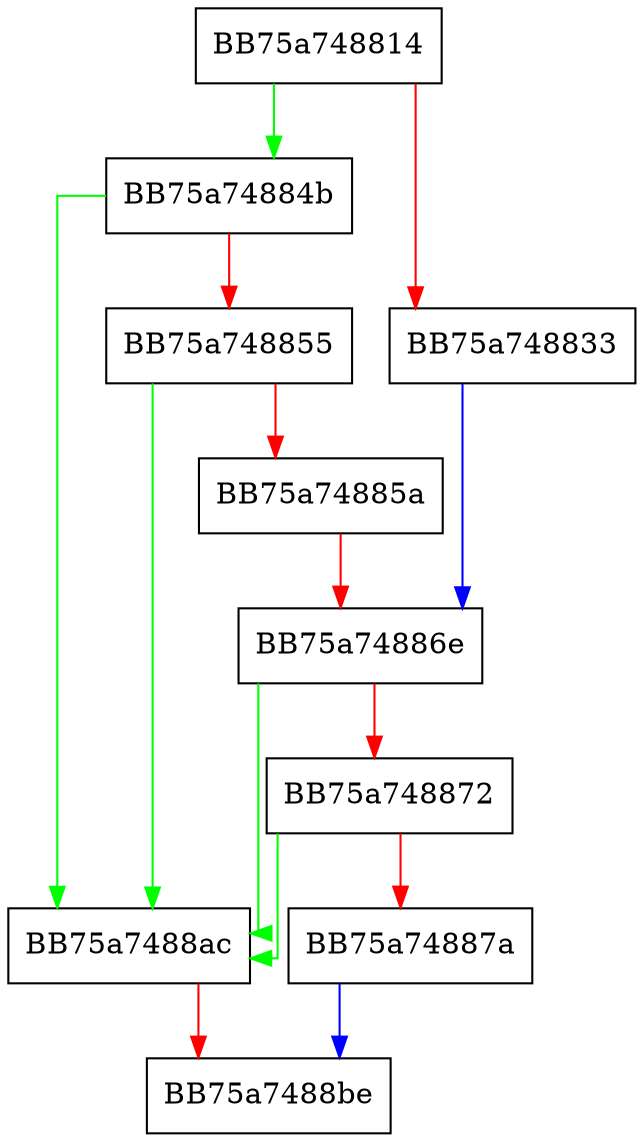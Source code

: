 digraph GetWin32Path {
  node [shape="box"];
  graph [splines=ortho];
  BB75a748814 -> BB75a74884b [color="green"];
  BB75a748814 -> BB75a748833 [color="red"];
  BB75a748833 -> BB75a74886e [color="blue"];
  BB75a74884b -> BB75a7488ac [color="green"];
  BB75a74884b -> BB75a748855 [color="red"];
  BB75a748855 -> BB75a7488ac [color="green"];
  BB75a748855 -> BB75a74885a [color="red"];
  BB75a74885a -> BB75a74886e [color="red"];
  BB75a74886e -> BB75a7488ac [color="green"];
  BB75a74886e -> BB75a748872 [color="red"];
  BB75a748872 -> BB75a7488ac [color="green"];
  BB75a748872 -> BB75a74887a [color="red"];
  BB75a74887a -> BB75a7488be [color="blue"];
  BB75a7488ac -> BB75a7488be [color="red"];
}